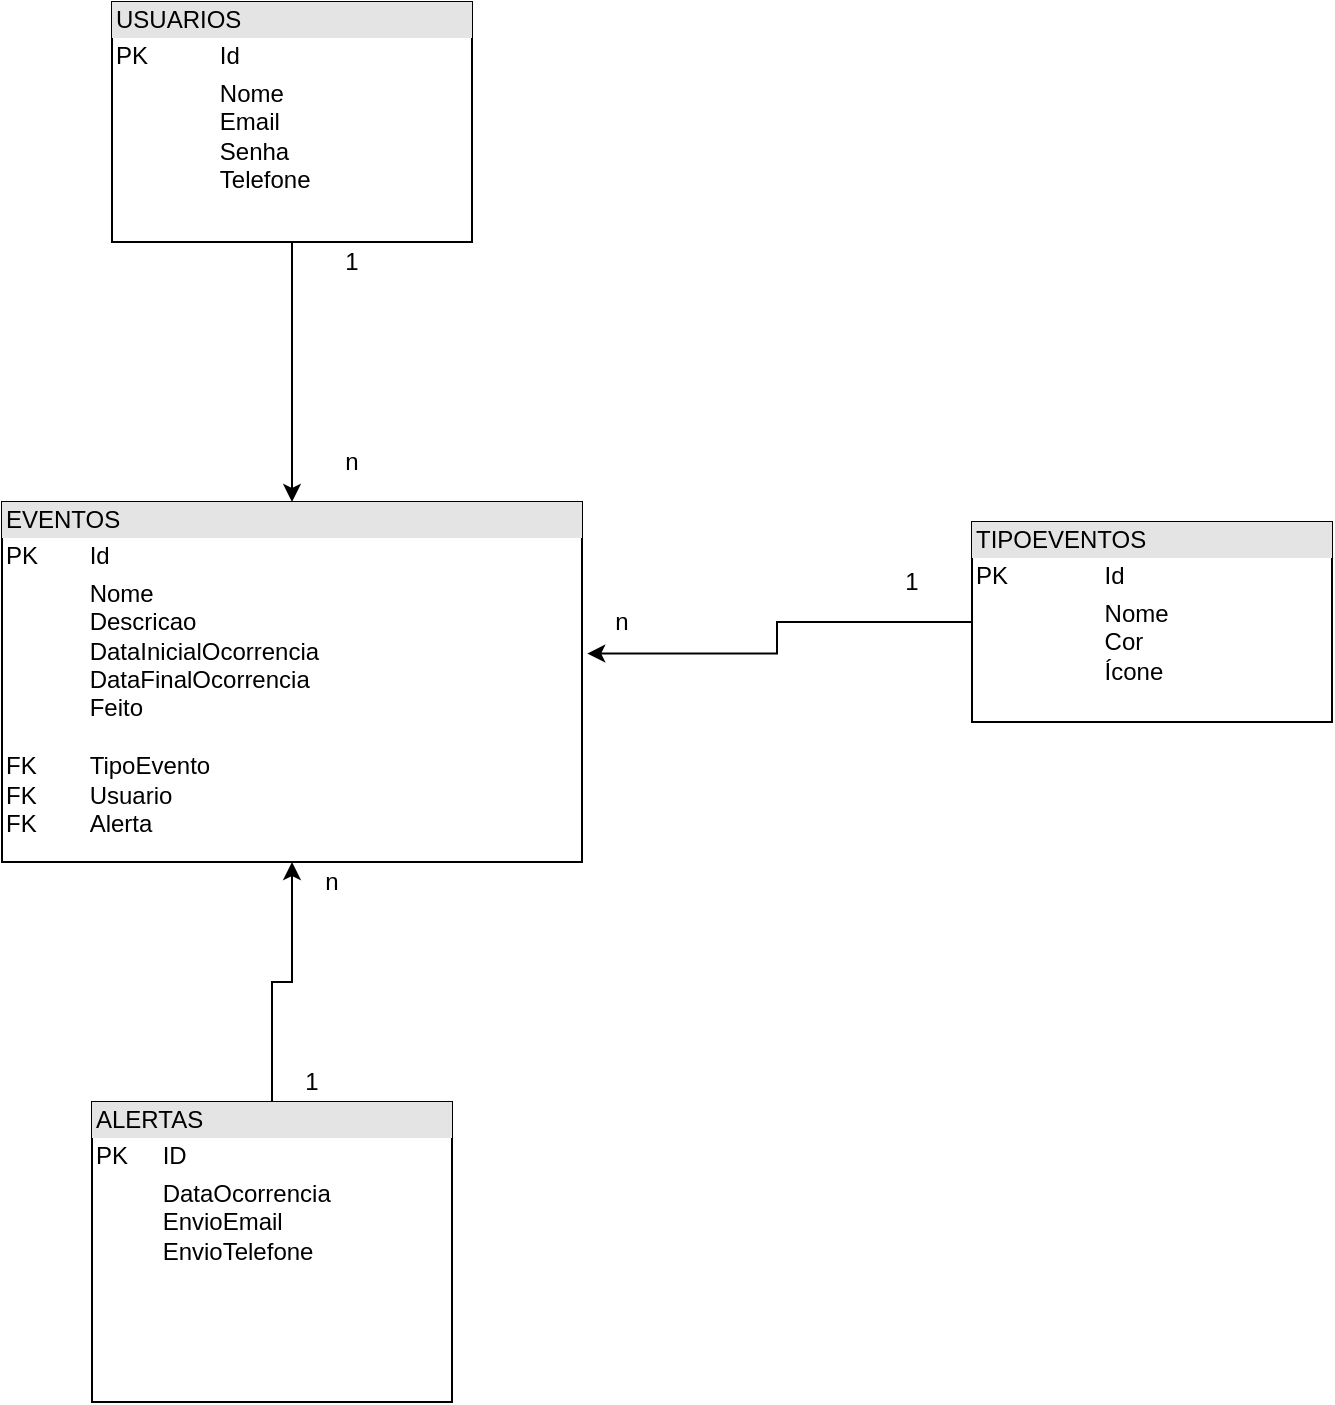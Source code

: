 <mxfile version="13.9.9" type="device"><diagram name="Page-1" id="929967ad-93f9-6ef4-fab6-5d389245f69c"><mxGraphModel dx="1662" dy="822" grid="1" gridSize="10" guides="1" tooltips="1" connect="1" arrows="1" fold="1" page="1" pageScale="1.5" pageWidth="1169" pageHeight="826" background="none" math="0" shadow="0"><root><mxCell id="0" style=";html=1;"/><mxCell id="1" style=";html=1;" parent="0"/><mxCell id="grUDD5gw1MN31f1i1lTx-1" value="&lt;div style=&quot;box-sizing: border-box ; width: 100% ; background: #e4e4e4 ; padding: 2px&quot;&gt;EVENTOS&lt;/div&gt;&lt;table style=&quot;width: 100% ; font-size: 1em&quot; cellpadding=&quot;2&quot; cellspacing=&quot;0&quot;&gt;&lt;tbody&gt;&lt;tr&gt;&lt;td&gt;PK&lt;/td&gt;&lt;td&gt;Id&lt;/td&gt;&lt;/tr&gt;&lt;tr&gt;&lt;td&gt;&lt;br&gt;&lt;br&gt;&lt;br&gt;&lt;br&gt;FK&lt;br&gt;FK&lt;br&gt;FK&lt;/td&gt;&lt;td&gt;Nome&lt;br&gt;Descricao&lt;br&gt;DataInicialOcorrencia&lt;br&gt;DataFinalOcorrencia&lt;br&gt;Feito&lt;br&gt;&lt;br&gt;TipoEvento&lt;br&gt;Usuario&lt;br&gt;Alerta&lt;br&gt;&lt;br&gt;&lt;br&gt;&lt;/td&gt;&lt;/tr&gt;&lt;tr&gt;&lt;td&gt;&lt;/td&gt;&lt;td&gt;&lt;br&gt;&lt;br&gt;&lt;br&gt;&lt;br&gt;&lt;br&gt;&lt;/td&gt;&lt;/tr&gt;&lt;/tbody&gt;&lt;/table&gt;" style="verticalAlign=top;align=left;overflow=fill;html=1;" vertex="1" parent="1"><mxGeometry x="285" y="370" width="290" height="180" as="geometry"/></mxCell><mxCell id="grUDD5gw1MN31f1i1lTx-2" value="&lt;div style=&quot;box-sizing: border-box ; width: 100% ; background: #e4e4e4 ; padding: 2px&quot;&gt;TIPOEVENTOS&lt;/div&gt;&lt;table style=&quot;width: 100% ; font-size: 1em&quot; cellpadding=&quot;2&quot; cellspacing=&quot;0&quot;&gt;&lt;tbody&gt;&lt;tr&gt;&lt;td&gt;PK&lt;/td&gt;&lt;td&gt;Id&lt;/td&gt;&lt;/tr&gt;&lt;tr&gt;&lt;td&gt;&lt;br&gt;&lt;/td&gt;&lt;td&gt;Nome&lt;br&gt;Cor&lt;br&gt;Ícone&lt;/td&gt;&lt;/tr&gt;&lt;/tbody&gt;&lt;/table&gt;" style="verticalAlign=top;align=left;overflow=fill;html=1;" vertex="1" parent="1"><mxGeometry x="770" y="380" width="180" height="100" as="geometry"/></mxCell><mxCell id="grUDD5gw1MN31f1i1lTx-5" style="edgeStyle=orthogonalEdgeStyle;rounded=0;orthogonalLoop=1;jettySize=auto;html=1;entryX=0.5;entryY=0;entryDx=0;entryDy=0;" edge="1" parent="1" source="grUDD5gw1MN31f1i1lTx-3" target="grUDD5gw1MN31f1i1lTx-1"><mxGeometry relative="1" as="geometry"/></mxCell><mxCell id="grUDD5gw1MN31f1i1lTx-3" value="&lt;div style=&quot;box-sizing: border-box ; width: 100% ; background: #e4e4e4 ; padding: 2px&quot;&gt;USUARIOS&lt;/div&gt;&lt;table style=&quot;width: 100% ; font-size: 1em&quot; cellpadding=&quot;2&quot; cellspacing=&quot;0&quot;&gt;&lt;tbody&gt;&lt;tr&gt;&lt;td&gt;PK&lt;/td&gt;&lt;td&gt;Id&lt;/td&gt;&lt;/tr&gt;&lt;tr&gt;&lt;td&gt;&lt;br&gt;&lt;/td&gt;&lt;td&gt;Nome&lt;br&gt;Email&lt;br&gt;Senha&lt;br&gt;Telefone&lt;/td&gt;&lt;/tr&gt;&lt;/tbody&gt;&lt;/table&gt;" style="verticalAlign=top;align=left;overflow=fill;html=1;" vertex="1" parent="1"><mxGeometry x="340" y="120" width="180" height="120" as="geometry"/></mxCell><mxCell id="grUDD5gw1MN31f1i1lTx-4" value="&lt;div style=&quot;box-sizing: border-box ; width: 100% ; background: #e4e4e4 ; padding: 2px&quot;&gt;ALERTAS&lt;/div&gt;&lt;table style=&quot;width: 100% ; font-size: 1em&quot; cellpadding=&quot;2&quot; cellspacing=&quot;0&quot;&gt;&lt;tbody&gt;&lt;tr&gt;&lt;td&gt;PK&lt;/td&gt;&lt;td&gt;ID&lt;/td&gt;&lt;/tr&gt;&lt;tr&gt;&lt;td&gt;&lt;br&gt;&lt;/td&gt;&lt;td&gt;DataOcorrencia&lt;br&gt;EnvioEmail&lt;br&gt;EnvioTelefone&lt;br&gt;&lt;br&gt;&lt;/td&gt;&lt;/tr&gt;&lt;/tbody&gt;&lt;/table&gt;" style="verticalAlign=top;align=left;overflow=fill;html=1;" vertex="1" parent="1"><mxGeometry x="330" y="670" width="180" height="150" as="geometry"/></mxCell><mxCell id="grUDD5gw1MN31f1i1lTx-6" value="1" style="text;html=1;strokeColor=none;fillColor=none;align=center;verticalAlign=middle;whiteSpace=wrap;rounded=0;" vertex="1" parent="1"><mxGeometry x="440" y="240" width="40" height="20" as="geometry"/></mxCell><mxCell id="grUDD5gw1MN31f1i1lTx-9" value="n" style="text;html=1;strokeColor=none;fillColor=none;align=center;verticalAlign=middle;whiteSpace=wrap;rounded=0;" vertex="1" parent="1"><mxGeometry x="440" y="340" width="40" height="20" as="geometry"/></mxCell><mxCell id="grUDD5gw1MN31f1i1lTx-10" style="edgeStyle=orthogonalEdgeStyle;rounded=0;orthogonalLoop=1;jettySize=auto;html=1;entryX=1.009;entryY=0.421;entryDx=0;entryDy=0;exitX=0;exitY=0.5;exitDx=0;exitDy=0;entryPerimeter=0;" edge="1" parent="1" source="grUDD5gw1MN31f1i1lTx-2" target="grUDD5gw1MN31f1i1lTx-1"><mxGeometry relative="1" as="geometry"><mxPoint x="670" y="410" as="sourcePoint"/><mxPoint x="670" y="540" as="targetPoint"/></mxGeometry></mxCell><mxCell id="grUDD5gw1MN31f1i1lTx-11" value="1" style="text;html=1;strokeColor=none;fillColor=none;align=center;verticalAlign=middle;whiteSpace=wrap;rounded=0;" vertex="1" parent="1"><mxGeometry x="720" y="400" width="40" height="20" as="geometry"/></mxCell><mxCell id="grUDD5gw1MN31f1i1lTx-12" value="n" style="text;html=1;strokeColor=none;fillColor=none;align=center;verticalAlign=middle;whiteSpace=wrap;rounded=0;" vertex="1" parent="1"><mxGeometry x="575" y="420" width="40" height="20" as="geometry"/></mxCell><mxCell id="grUDD5gw1MN31f1i1lTx-13" style="edgeStyle=orthogonalEdgeStyle;rounded=0;orthogonalLoop=1;jettySize=auto;html=1;entryX=0.5;entryY=1;entryDx=0;entryDy=0;exitX=0.5;exitY=0;exitDx=0;exitDy=0;" edge="1" parent="1" source="grUDD5gw1MN31f1i1lTx-4" target="grUDD5gw1MN31f1i1lTx-1"><mxGeometry relative="1" as="geometry"><mxPoint x="650" y="555" as="sourcePoint"/><mxPoint x="650" y="685" as="targetPoint"/></mxGeometry></mxCell><mxCell id="grUDD5gw1MN31f1i1lTx-14" value="1" style="text;html=1;strokeColor=none;fillColor=none;align=center;verticalAlign=middle;whiteSpace=wrap;rounded=0;" vertex="1" parent="1"><mxGeometry x="420" y="650" width="40" height="20" as="geometry"/></mxCell><mxCell id="grUDD5gw1MN31f1i1lTx-15" value="n" style="text;html=1;strokeColor=none;fillColor=none;align=center;verticalAlign=middle;whiteSpace=wrap;rounded=0;" vertex="1" parent="1"><mxGeometry x="430" y="550" width="40" height="20" as="geometry"/></mxCell></root></mxGraphModel></diagram></mxfile>